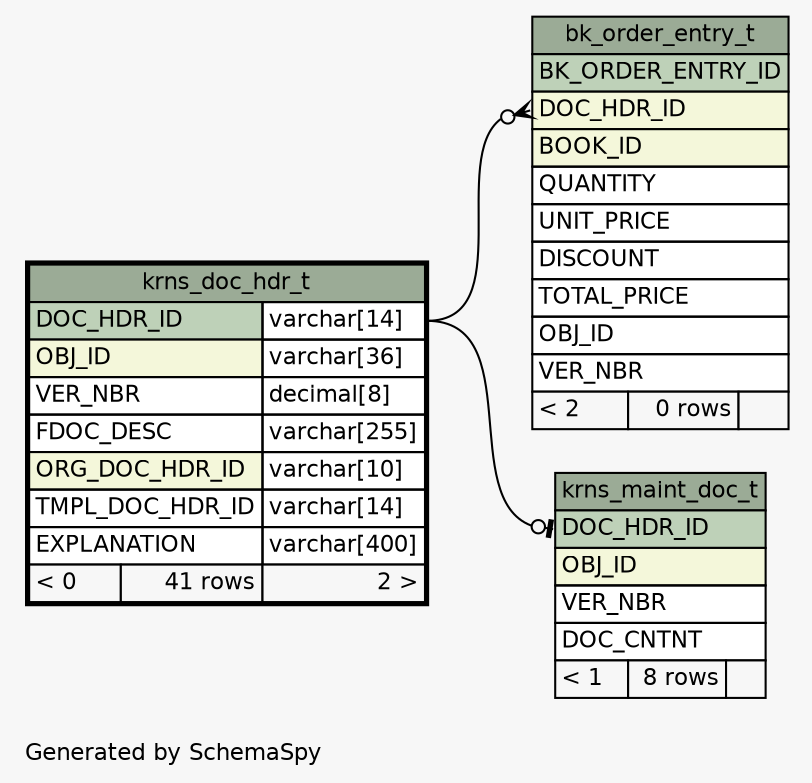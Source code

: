 // dot 2.28.0 on Mac OS X 10.7.2
// SchemaSpy rev 590
digraph "oneDegreeRelationshipsDiagram" {
  graph [
    rankdir="RL"
    bgcolor="#f7f7f7"
    label="\nGenerated by SchemaSpy"
    labeljust="l"
    nodesep="0.18"
    ranksep="0.46"
    fontname="Helvetica"
    fontsize="11"
  ];
  node [
    fontname="Helvetica"
    fontsize="11"
    shape="plaintext"
  ];
  edge [
    arrowsize="0.8"
  ];
  "bk_order_entry_t":"DOC_HDR_ID":w -> "krns_doc_hdr_t":"DOC_HDR_ID.type":e [arrowhead=none dir=back arrowtail=crowodot];
  "krns_maint_doc_t":"DOC_HDR_ID":w -> "krns_doc_hdr_t":"DOC_HDR_ID.type":e [arrowhead=none dir=back arrowtail=teeodot];
  "bk_order_entry_t" [
    label=<
    <TABLE BORDER="0" CELLBORDER="1" CELLSPACING="0" BGCOLOR="#ffffff">
      <TR><TD COLSPAN="3" BGCOLOR="#9bab96" ALIGN="CENTER">bk_order_entry_t</TD></TR>
      <TR><TD PORT="BK_ORDER_ENTRY_ID" COLSPAN="3" BGCOLOR="#bed1b8" ALIGN="LEFT">BK_ORDER_ENTRY_ID</TD></TR>
      <TR><TD PORT="DOC_HDR_ID" COLSPAN="3" BGCOLOR="#f4f7da" ALIGN="LEFT">DOC_HDR_ID</TD></TR>
      <TR><TD PORT="BOOK_ID" COLSPAN="3" BGCOLOR="#f4f7da" ALIGN="LEFT">BOOK_ID</TD></TR>
      <TR><TD PORT="QUANTITY" COLSPAN="3" ALIGN="LEFT">QUANTITY</TD></TR>
      <TR><TD PORT="UNIT_PRICE" COLSPAN="3" ALIGN="LEFT">UNIT_PRICE</TD></TR>
      <TR><TD PORT="DISCOUNT" COLSPAN="3" ALIGN="LEFT">DISCOUNT</TD></TR>
      <TR><TD PORT="TOTAL_PRICE" COLSPAN="3" ALIGN="LEFT">TOTAL_PRICE</TD></TR>
      <TR><TD PORT="OBJ_ID" COLSPAN="3" ALIGN="LEFT">OBJ_ID</TD></TR>
      <TR><TD PORT="VER_NBR" COLSPAN="3" ALIGN="LEFT">VER_NBR</TD></TR>
      <TR><TD ALIGN="LEFT" BGCOLOR="#f7f7f7">&lt; 2</TD><TD ALIGN="RIGHT" BGCOLOR="#f7f7f7">0 rows</TD><TD ALIGN="RIGHT" BGCOLOR="#f7f7f7">  </TD></TR>
    </TABLE>>
    URL="bk_order_entry_t.html"
    tooltip="bk_order_entry_t"
  ];
  "krns_doc_hdr_t" [
    label=<
    <TABLE BORDER="2" CELLBORDER="1" CELLSPACING="0" BGCOLOR="#ffffff">
      <TR><TD COLSPAN="3" BGCOLOR="#9bab96" ALIGN="CENTER">krns_doc_hdr_t</TD></TR>
      <TR><TD PORT="DOC_HDR_ID" COLSPAN="2" BGCOLOR="#bed1b8" ALIGN="LEFT">DOC_HDR_ID</TD><TD PORT="DOC_HDR_ID.type" ALIGN="LEFT">varchar[14]</TD></TR>
      <TR><TD PORT="OBJ_ID" COLSPAN="2" BGCOLOR="#f4f7da" ALIGN="LEFT">OBJ_ID</TD><TD PORT="OBJ_ID.type" ALIGN="LEFT">varchar[36]</TD></TR>
      <TR><TD PORT="VER_NBR" COLSPAN="2" ALIGN="LEFT">VER_NBR</TD><TD PORT="VER_NBR.type" ALIGN="LEFT">decimal[8]</TD></TR>
      <TR><TD PORT="FDOC_DESC" COLSPAN="2" ALIGN="LEFT">FDOC_DESC</TD><TD PORT="FDOC_DESC.type" ALIGN="LEFT">varchar[255]</TD></TR>
      <TR><TD PORT="ORG_DOC_HDR_ID" COLSPAN="2" BGCOLOR="#f4f7da" ALIGN="LEFT">ORG_DOC_HDR_ID</TD><TD PORT="ORG_DOC_HDR_ID.type" ALIGN="LEFT">varchar[10]</TD></TR>
      <TR><TD PORT="TMPL_DOC_HDR_ID" COLSPAN="2" ALIGN="LEFT">TMPL_DOC_HDR_ID</TD><TD PORT="TMPL_DOC_HDR_ID.type" ALIGN="LEFT">varchar[14]</TD></TR>
      <TR><TD PORT="EXPLANATION" COLSPAN="2" ALIGN="LEFT">EXPLANATION</TD><TD PORT="EXPLANATION.type" ALIGN="LEFT">varchar[400]</TD></TR>
      <TR><TD ALIGN="LEFT" BGCOLOR="#f7f7f7">&lt; 0</TD><TD ALIGN="RIGHT" BGCOLOR="#f7f7f7">41 rows</TD><TD ALIGN="RIGHT" BGCOLOR="#f7f7f7">2 &gt;</TD></TR>
    </TABLE>>
    URL="krns_doc_hdr_t.html"
    tooltip="krns_doc_hdr_t"
  ];
  "krns_maint_doc_t" [
    label=<
    <TABLE BORDER="0" CELLBORDER="1" CELLSPACING="0" BGCOLOR="#ffffff">
      <TR><TD COLSPAN="3" BGCOLOR="#9bab96" ALIGN="CENTER">krns_maint_doc_t</TD></TR>
      <TR><TD PORT="DOC_HDR_ID" COLSPAN="3" BGCOLOR="#bed1b8" ALIGN="LEFT">DOC_HDR_ID</TD></TR>
      <TR><TD PORT="OBJ_ID" COLSPAN="3" BGCOLOR="#f4f7da" ALIGN="LEFT">OBJ_ID</TD></TR>
      <TR><TD PORT="VER_NBR" COLSPAN="3" ALIGN="LEFT">VER_NBR</TD></TR>
      <TR><TD PORT="DOC_CNTNT" COLSPAN="3" ALIGN="LEFT">DOC_CNTNT</TD></TR>
      <TR><TD ALIGN="LEFT" BGCOLOR="#f7f7f7">&lt; 1</TD><TD ALIGN="RIGHT" BGCOLOR="#f7f7f7">8 rows</TD><TD ALIGN="RIGHT" BGCOLOR="#f7f7f7">  </TD></TR>
    </TABLE>>
    URL="krns_maint_doc_t.html"
    tooltip="krns_maint_doc_t"
  ];
}
